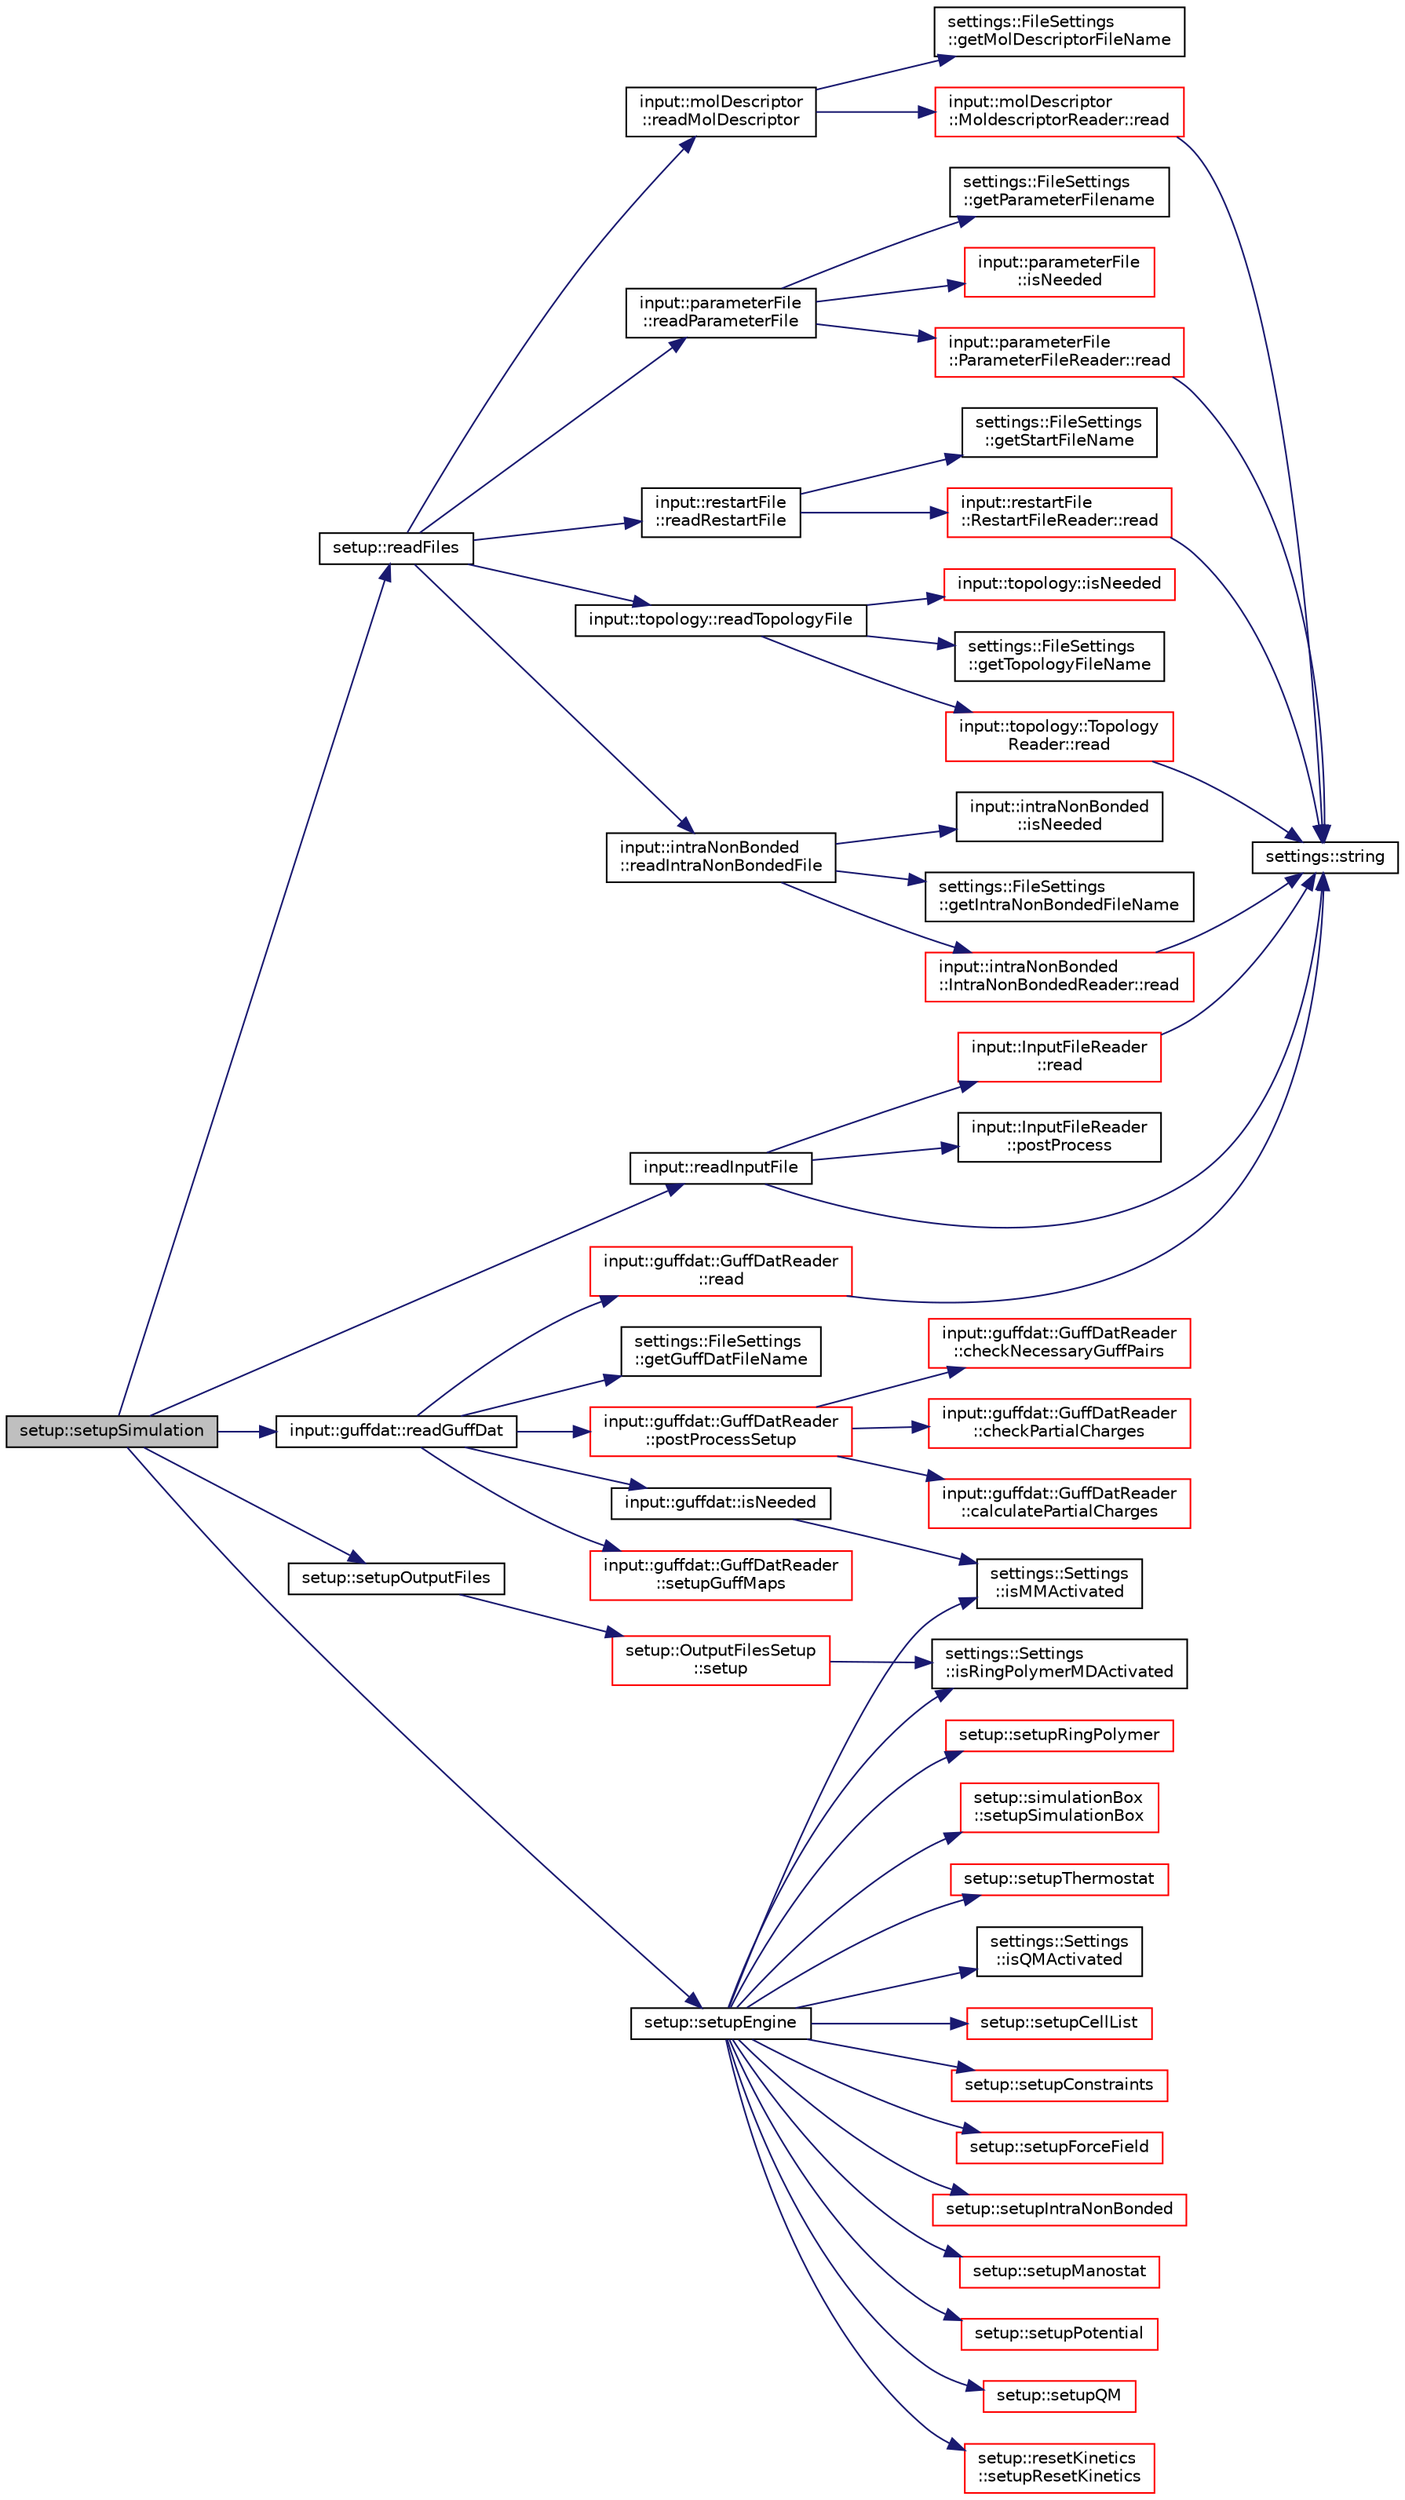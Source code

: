 digraph "setup::setupSimulation"
{
 // LATEX_PDF_SIZE
  edge [fontname="Helvetica",fontsize="10",labelfontname="Helvetica",labelfontsize="10"];
  node [fontname="Helvetica",fontsize="10",shape=record];
  rankdir="LR";
  Node1 [label="setup::setupSimulation",height=0.2,width=0.4,color="black", fillcolor="grey75", style="filled", fontcolor="black",tooltip="setup the engine"];
  Node1 -> Node2 [color="midnightblue",fontsize="10",style="solid",fontname="Helvetica"];
  Node2 [label="setup::readFiles",height=0.2,width=0.4,color="black", fillcolor="white", style="filled",URL="$namespacesetup.html#a18b2d98c1451bfb2c3cfee4f5434f086",tooltip="reads all the files needed for the simulation"];
  Node2 -> Node3 [color="midnightblue",fontsize="10",style="solid",fontname="Helvetica"];
  Node3 [label="input::intraNonBonded\l::readIntraNonBondedFile",height=0.2,width=0.4,color="black", fillcolor="white", style="filled",URL="$namespaceinput_1_1intraNonBonded.html#a24f14abe71e7a243eea7e7a1d7b05b6f",tooltip="construct IntraNonBondedReader object and read the file"];
  Node3 -> Node4 [color="midnightblue",fontsize="10",style="solid",fontname="Helvetica"];
  Node4 [label="settings::FileSettings\l::getIntraNonBondedFileName",height=0.2,width=0.4,color="black", fillcolor="white", style="filled",URL="$classsettings_1_1FileSettings.html#a18573bc910d8610a561ac80d014c4788",tooltip=" "];
  Node3 -> Node5 [color="midnightblue",fontsize="10",style="solid",fontname="Helvetica"];
  Node5 [label="input::intraNonBonded\l::isNeeded",height=0.2,width=0.4,color="black", fillcolor="white", style="filled",URL="$namespaceinput_1_1intraNonBonded.html#ab49f65d625ac87ed5fd89c26b7515791",tooltip=" "];
  Node3 -> Node6 [color="midnightblue",fontsize="10",style="solid",fontname="Helvetica"];
  Node6 [label="input::intraNonBonded\l::IntraNonBondedReader::read",height=0.2,width=0.4,color="red", fillcolor="white", style="filled",URL="$classinput_1_1intraNonBonded_1_1IntraNonBondedReader.html#a9f307dc8ee85268768e8ce1144999e1b",tooltip="reads the intra non bonded interactions from the intraNonBonded file"];
  Node6 -> Node23 [color="midnightblue",fontsize="10",style="solid",fontname="Helvetica"];
  Node23 [label="settings::string",height=0.2,width=0.4,color="black", fillcolor="white", style="filled",URL="$namespacesettings.html#a25810432631a237804b3241be4305787",tooltip="return string of manostatType"];
  Node2 -> Node25 [color="midnightblue",fontsize="10",style="solid",fontname="Helvetica"];
  Node25 [label="input::molDescriptor\l::readMolDescriptor",height=0.2,width=0.4,color="black", fillcolor="white", style="filled",URL="$namespaceinput_1_1molDescriptor.html#af472d8d9ef486fcbfcbfa6418d02fdd4",tooltip="wrapper to construct MoldescriptorReader and read moldescriptor file"];
  Node25 -> Node26 [color="midnightblue",fontsize="10",style="solid",fontname="Helvetica"];
  Node26 [label="settings::FileSettings\l::getMolDescriptorFileName",height=0.2,width=0.4,color="black", fillcolor="white", style="filled",URL="$classsettings_1_1FileSettings.html#a5d359adfc5be244527e6e80e21131b2c",tooltip=" "];
  Node25 -> Node27 [color="midnightblue",fontsize="10",style="solid",fontname="Helvetica"];
  Node27 [label="input::molDescriptor\l::MoldescriptorReader::read",height=0.2,width=0.4,color="red", fillcolor="white", style="filled",URL="$classinput_1_1molDescriptor_1_1MoldescriptorReader.html#a62dab95a3500008824e9ab4844756376",tooltip="read moldescriptor file"];
  Node27 -> Node23 [color="midnightblue",fontsize="10",style="solid",fontname="Helvetica"];
  Node2 -> Node47 [color="midnightblue",fontsize="10",style="solid",fontname="Helvetica"];
  Node47 [label="input::parameterFile\l::readParameterFile",height=0.2,width=0.4,color="black", fillcolor="white", style="filled",URL="$namespaceinput_1_1parameterFile.html#a5d2d5af39f08ded241b8e74b9ea134f9",tooltip="constructs a ParameterFileReader and reads parameter file"];
  Node47 -> Node48 [color="midnightblue",fontsize="10",style="solid",fontname="Helvetica"];
  Node48 [label="settings::FileSettings\l::getParameterFilename",height=0.2,width=0.4,color="black", fillcolor="white", style="filled",URL="$classsettings_1_1FileSettings.html#a64095b70b628b54462ab2d9e86ad74ef",tooltip=" "];
  Node47 -> Node49 [color="midnightblue",fontsize="10",style="solid",fontname="Helvetica"];
  Node49 [label="input::parameterFile\l::isNeeded",height=0.2,width=0.4,color="red", fillcolor="white", style="filled",URL="$namespaceinput_1_1parameterFile.html#a3ff23245dca7ac014a9a1074b0a28909",tooltip="checks if reading topology file is needed"];
  Node47 -> Node51 [color="midnightblue",fontsize="10",style="solid",fontname="Helvetica"];
  Node51 [label="input::parameterFile\l::ParameterFileReader::read",height=0.2,width=0.4,color="red", fillcolor="white", style="filled",URL="$classinput_1_1parameterFile_1_1ParameterFileReader.html#aff7c54c352f5459a749531a0d3404937",tooltip="reads parameter file"];
  Node51 -> Node23 [color="midnightblue",fontsize="10",style="solid",fontname="Helvetica"];
  Node2 -> Node55 [color="midnightblue",fontsize="10",style="solid",fontname="Helvetica"];
  Node55 [label="input::restartFile\l::readRestartFile",height=0.2,width=0.4,color="black", fillcolor="white", style="filled",URL="$namespaceinput_1_1restartFile.html#acf9ef37c244cab416b3fab98010fbab2",tooltip="wrapper function to construct a RestartFileReader object and call the read function"];
  Node55 -> Node56 [color="midnightblue",fontsize="10",style="solid",fontname="Helvetica"];
  Node56 [label="settings::FileSettings\l::getStartFileName",height=0.2,width=0.4,color="black", fillcolor="white", style="filled",URL="$classsettings_1_1FileSettings.html#abf17a1599c6df6efbc4960041110a9a7",tooltip=" "];
  Node55 -> Node57 [color="midnightblue",fontsize="10",style="solid",fontname="Helvetica"];
  Node57 [label="input::restartFile\l::RestartFileReader::read",height=0.2,width=0.4,color="red", fillcolor="white", style="filled",URL="$classinput_1_1restartFile_1_1RestartFileReader.html#a116032cfff3116de9c29e687f059603d",tooltip="Reads a restart file and calls the process function of the corresponding section."];
  Node57 -> Node23 [color="midnightblue",fontsize="10",style="solid",fontname="Helvetica"];
  Node2 -> Node59 [color="midnightblue",fontsize="10",style="solid",fontname="Helvetica"];
  Node59 [label="input::topology::readTopologyFile",height=0.2,width=0.4,color="black", fillcolor="white", style="filled",URL="$namespaceinput_1_1topology.html#a3005eb45cc52d9434274f392fa67c3a9",tooltip="wrapper to construct a TopologyReader and reads topology file"];
  Node59 -> Node60 [color="midnightblue",fontsize="10",style="solid",fontname="Helvetica"];
  Node60 [label="settings::FileSettings\l::getTopologyFileName",height=0.2,width=0.4,color="black", fillcolor="white", style="filled",URL="$classsettings_1_1FileSettings.html#a89219c72865264cc922cdd9b9e712998",tooltip=" "];
  Node59 -> Node61 [color="midnightblue",fontsize="10",style="solid",fontname="Helvetica"];
  Node61 [label="input::topology::isNeeded",height=0.2,width=0.4,color="red", fillcolor="white", style="filled",URL="$namespaceinput_1_1topology.html#a43f41320ef35784beb5eb524fdf13073",tooltip="checks if reading topology file is needed"];
  Node59 -> Node62 [color="midnightblue",fontsize="10",style="solid",fontname="Helvetica"];
  Node62 [label="input::topology::Topology\lReader::read",height=0.2,width=0.4,color="red", fillcolor="white", style="filled",URL="$classinput_1_1topology_1_1TopologyReader.html#a67481ebbc3fe9bf545e5d5394fa187be",tooltip="reads topology file"];
  Node62 -> Node23 [color="midnightblue",fontsize="10",style="solid",fontname="Helvetica"];
  Node1 -> Node65 [color="midnightblue",fontsize="10",style="solid",fontname="Helvetica"];
  Node65 [label="input::guffdat::readGuffDat",height=0.2,width=0.4,color="black", fillcolor="white", style="filled",URL="$namespaceinput_1_1guffdat.html#af8b225a9b29e9cacbb064b1d6c37a5b0",tooltip="Construct a new Guff Dat Reader:: Guff Dat Reader object."];
  Node65 -> Node66 [color="midnightblue",fontsize="10",style="solid",fontname="Helvetica"];
  Node66 [label="settings::FileSettings\l::getGuffDatFileName",height=0.2,width=0.4,color="black", fillcolor="white", style="filled",URL="$classsettings_1_1FileSettings.html#aa8c6c4d73693e9e731fd9dc214159d1f",tooltip=" "];
  Node65 -> Node67 [color="midnightblue",fontsize="10",style="solid",fontname="Helvetica"];
  Node67 [label="input::guffdat::isNeeded",height=0.2,width=0.4,color="black", fillcolor="white", style="filled",URL="$namespaceinput_1_1guffdat.html#a92176d0b5937fb5634bccf1bb13f5beb",tooltip="checks wether reading the guff.dat is necessary or not"];
  Node67 -> Node68 [color="midnightblue",fontsize="10",style="solid",fontname="Helvetica"];
  Node68 [label="settings::Settings\l::isMMActivated",height=0.2,width=0.4,color="black", fillcolor="white", style="filled",URL="$classsettings_1_1Settings.html#a8157632c04275b0cd13a5dd0f0b008d9",tooltip=" "];
  Node65 -> Node69 [color="midnightblue",fontsize="10",style="solid",fontname="Helvetica"];
  Node69 [label="input::guffdat::GuffDatReader\l::postProcessSetup",height=0.2,width=0.4,color="red", fillcolor="white", style="filled",URL="$classinput_1_1guffdat_1_1GuffDatReader.html#ab2ac6ace8cbf4e2f00e150dd3f91911e",tooltip="post process guff.dat reading"];
  Node69 -> Node70 [color="midnightblue",fontsize="10",style="solid",fontname="Helvetica"];
  Node70 [label="input::guffdat::GuffDatReader\l::calculatePartialCharges",height=0.2,width=0.4,color="red", fillcolor="white", style="filled",URL="$classinput_1_1guffdat_1_1GuffDatReader.html#a6547e2a5797da71d51added4b13feea0",tooltip="calculates the partial charges of the molecule types from the guff.dat coulomb coefficients"];
  Node69 -> Node71 [color="midnightblue",fontsize="10",style="solid",fontname="Helvetica"];
  Node71 [label="input::guffdat::GuffDatReader\l::checkNecessaryGuffPairs",height=0.2,width=0.4,color="red", fillcolor="white", style="filled",URL="$classinput_1_1guffdat_1_1GuffDatReader.html#aeb3744e6b360872e0117e445fd4922a7",tooltip="check if all necessary guff pairs are set"];
  Node69 -> Node73 [color="midnightblue",fontsize="10",style="solid",fontname="Helvetica"];
  Node73 [label="input::guffdat::GuffDatReader\l::checkPartialCharges",height=0.2,width=0.4,color="red", fillcolor="white", style="filled",URL="$classinput_1_1guffdat_1_1GuffDatReader.html#aa9b1ba560d8f6213e4ec5a26f5ec09ff",tooltip="checks if the partial charges are in accordance with all guff.dat entries."];
  Node65 -> Node79 [color="midnightblue",fontsize="10",style="solid",fontname="Helvetica"];
  Node79 [label="input::guffdat::GuffDatReader\l::read",height=0.2,width=0.4,color="red", fillcolor="white", style="filled",URL="$classinput_1_1guffdat_1_1GuffDatReader.html#a1f1709235a0b4dfd239885d5d5794dc9",tooltip="reads the guff.dat file"];
  Node79 -> Node23 [color="midnightblue",fontsize="10",style="solid",fontname="Helvetica"];
  Node65 -> Node91 [color="midnightblue",fontsize="10",style="solid",fontname="Helvetica"];
  Node91 [label="input::guffdat::GuffDatReader\l::setupGuffMaps",height=0.2,width=0.4,color="red", fillcolor="white", style="filled",URL="$classinput_1_1guffdat_1_1GuffDatReader.html#ab8e49473de540150e5fcac0cdbd0053f",tooltip="constructs the guff dat 4d vectors"];
  Node1 -> Node95 [color="midnightblue",fontsize="10",style="solid",fontname="Helvetica"];
  Node95 [label="input::readInputFile",height=0.2,width=0.4,color="black", fillcolor="white", style="filled",URL="$namespaceinput.html#ad355a5d29d8f2cdff9adb86ca1473556",tooltip="wrapper function to construct InputFileReader and call read() and postProcess()"];
  Node95 -> Node96 [color="midnightblue",fontsize="10",style="solid",fontname="Helvetica"];
  Node96 [label="input::InputFileReader\l::postProcess",height=0.2,width=0.4,color="black", fillcolor="white", style="filled",URL="$classinput_1_1InputFileReader.html#ad39f1ef5de0a9574dae09d10d52d318a",tooltip="checking keywords set in input file and collects"];
  Node95 -> Node97 [color="midnightblue",fontsize="10",style="solid",fontname="Helvetica"];
  Node97 [label="input::InputFileReader\l::read",height=0.2,width=0.4,color="red", fillcolor="white", style="filled",URL="$classinput_1_1InputFileReader.html#ae54f6d011c394e520c166f690443fff0",tooltip="read input file"];
  Node97 -> Node23 [color="midnightblue",fontsize="10",style="solid",fontname="Helvetica"];
  Node95 -> Node23 [color="midnightblue",fontsize="10",style="solid",fontname="Helvetica"];
  Node1 -> Node100 [color="midnightblue",fontsize="10",style="solid",fontname="Helvetica"];
  Node100 [label="setup::setupEngine",height=0.2,width=0.4,color="black", fillcolor="white", style="filled",URL="$namespacesetup.html#aa83171046bbca205b3db6e0cd2dbc4e1",tooltip="setup the engine"];
  Node100 -> Node68 [color="midnightblue",fontsize="10",style="solid",fontname="Helvetica"];
  Node100 -> Node101 [color="midnightblue",fontsize="10",style="solid",fontname="Helvetica"];
  Node101 [label="settings::Settings\l::isQMActivated",height=0.2,width=0.4,color="black", fillcolor="white", style="filled",URL="$classsettings_1_1Settings.html#a04b2dc8edad48a9de6e87c64bbfe4b30",tooltip=" "];
  Node100 -> Node102 [color="midnightblue",fontsize="10",style="solid",fontname="Helvetica"];
  Node102 [label="settings::Settings\l::isRingPolymerMDActivated",height=0.2,width=0.4,color="black", fillcolor="white", style="filled",URL="$classsettings_1_1Settings.html#a22b5a4c570c7da99efe028881d8e5c0f",tooltip=" "];
  Node100 -> Node103 [color="midnightblue",fontsize="10",style="solid",fontname="Helvetica"];
  Node103 [label="setup::setupCellList",height=0.2,width=0.4,color="red", fillcolor="white", style="filled",URL="$namespacesetup.html#a11baf0cd33387ec30eef3215eee83d4f",tooltip="wrapper to build SetupCellList object and call setup"];
  Node100 -> Node113 [color="midnightblue",fontsize="10",style="solid",fontname="Helvetica"];
  Node113 [label="setup::setupConstraints",height=0.2,width=0.4,color="red", fillcolor="white", style="filled",URL="$namespacesetup.html#a4c05d45b03c990e339df0f3ccaecf44e",tooltip="constructs a new Constraints Setup:: Constraints Setup object and calls setup"];
  Node100 -> Node128 [color="midnightblue",fontsize="10",style="solid",fontname="Helvetica"];
  Node128 [label="setup::setupForceField",height=0.2,width=0.4,color="red", fillcolor="white", style="filled",URL="$namespacesetup.html#a935d2b6a37e60c00306bf5fdfbebc6b9",tooltip="wrapper to construct ForceFieldSetup object and setup the force field"];
  Node100 -> Node138 [color="midnightblue",fontsize="10",style="solid",fontname="Helvetica"];
  Node138 [label="setup::setupIntraNonBonded",height=0.2,width=0.4,color="red", fillcolor="white", style="filled",URL="$namespacesetup.html#a6ce22fdfb227342358b4e2c8bdd6d948",tooltip="wrapper to construct IntraNonBondedSetup object and setup the intra non bonded interactions"];
  Node100 -> Node146 [color="midnightblue",fontsize="10",style="solid",fontname="Helvetica"];
  Node146 [label="setup::setupManostat",height=0.2,width=0.4,color="red", fillcolor="white", style="filled",URL="$namespacesetup.html#a58dfeb1d331f4f216981c8ee769262c2",tooltip="wrapper for setupManostat"];
  Node100 -> Node164 [color="midnightblue",fontsize="10",style="solid",fontname="Helvetica"];
  Node164 [label="setup::setupPotential",height=0.2,width=0.4,color="red", fillcolor="white", style="filled",URL="$namespacesetup.html#ac480b3de7c79a6d5deccd9d4425946aa",tooltip="wrapper to create PotentialSetup object and call setup"];
  Node100 -> Node166 [color="midnightblue",fontsize="10",style="solid",fontname="Helvetica"];
  Node166 [label="setup::setupQM",height=0.2,width=0.4,color="red", fillcolor="white", style="filled",URL="$namespacesetup.html#aeb7718c0af5497ac17ca90b04986fdb1",tooltip="wrapper to build QMSetup object and call setup"];
  Node100 -> Node175 [color="midnightblue",fontsize="10",style="solid",fontname="Helvetica"];
  Node175 [label="setup::resetKinetics\l::setupResetKinetics",height=0.2,width=0.4,color="red", fillcolor="white", style="filled",URL="$namespacesetup_1_1resetKinetics.html#a4e37ce7b1a0c895f78daf6d344aa6175",tooltip="constructs a new Reset Kinetics Setup:: Reset Kinetics Setup object and calls setup"];
  Node100 -> Node186 [color="midnightblue",fontsize="10",style="solid",fontname="Helvetica"];
  Node186 [label="setup::setupRingPolymer",height=0.2,width=0.4,color="red", fillcolor="white", style="filled",URL="$namespacesetup.html#ac67e3e6395cd8e3642aa6e3c06bfb012",tooltip="wrapper to build RingPolymerSetup object and call setup"];
  Node100 -> Node204 [color="midnightblue",fontsize="10",style="solid",fontname="Helvetica"];
  Node204 [label="setup::simulationBox\l::setupSimulationBox",height=0.2,width=0.4,color="red", fillcolor="white", style="filled",URL="$namespacesetup_1_1simulationBox.html#a2cb3fb489992e090325f4af5c42917c2",tooltip="wrapper to create SetupSimulationBox object and call setup"];
  Node100 -> Node247 [color="midnightblue",fontsize="10",style="solid",fontname="Helvetica"];
  Node247 [label="setup::setupThermostat",height=0.2,width=0.4,color="red", fillcolor="white", style="filled",URL="$namespacesetup.html#a9f8b5ba3e9397a8851408e4f52aac6ae",tooltip="wrapper for thermostat setup"];
  Node1 -> Node264 [color="midnightblue",fontsize="10",style="solid",fontname="Helvetica"];
  Node264 [label="setup::setupOutputFiles",height=0.2,width=0.4,color="black", fillcolor="white", style="filled",URL="$namespacesetup.html#aeba2415817b4b23158ba207863e9daaa",tooltip="wrapper function to setup output files"];
  Node264 -> Node265 [color="midnightblue",fontsize="10",style="solid",fontname="Helvetica"];
  Node265 [label="setup::OutputFilesSetup\l::setup",height=0.2,width=0.4,color="red", fillcolor="white", style="filled",URL="$classsetup_1_1OutputFilesSetup.html#a1fd707157b64fa7c6da50fbc415fd4f6",tooltip="setup output files"];
  Node265 -> Node102 [color="midnightblue",fontsize="10",style="solid",fontname="Helvetica"];
}
